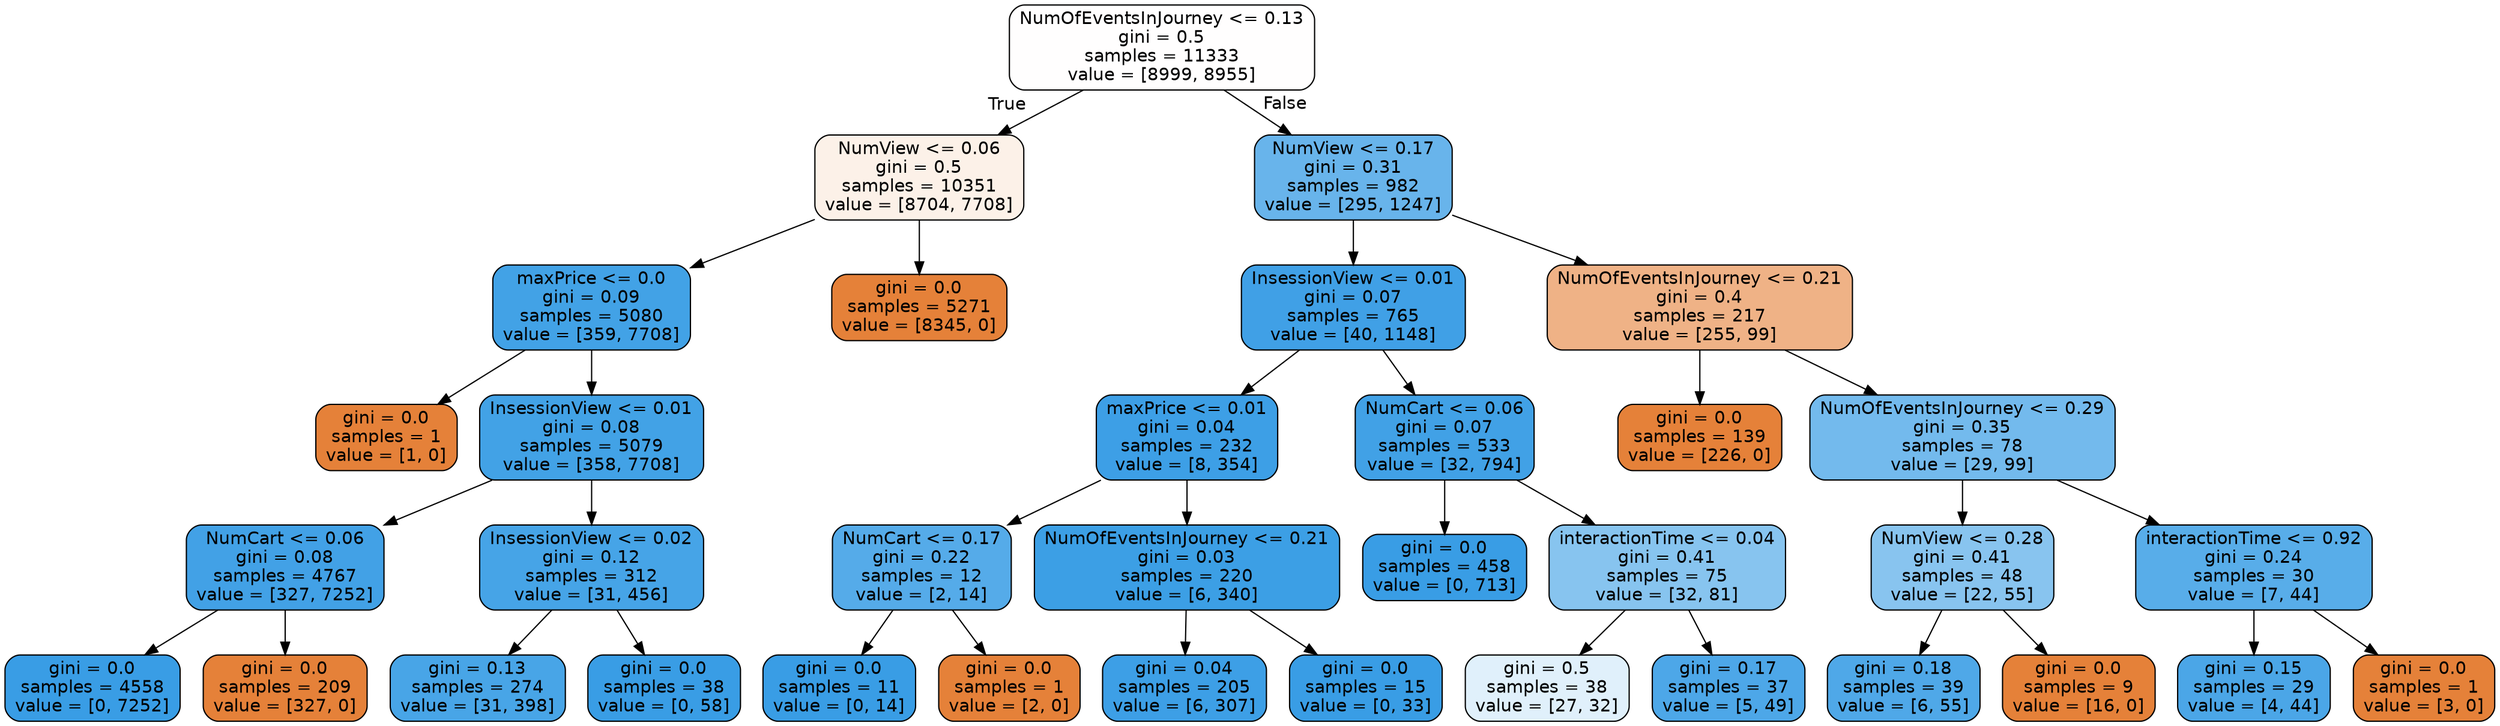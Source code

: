 digraph Tree {
node [shape=box, style="filled, rounded", color="black", fontname=helvetica] ;
edge [fontname=helvetica] ;
0 [label="NumOfEventsInJourney <= 0.13\ngini = 0.5\nsamples = 11333\nvalue = [8999, 8955]", fillcolor="#fffefe"] ;
1 [label="NumView <= 0.06\ngini = 0.5\nsamples = 10351\nvalue = [8704, 7708]", fillcolor="#fcf1e8"] ;
0 -> 1 [labeldistance=2.5, labelangle=45, headlabel="True"] ;
2 [label="maxPrice <= 0.0\ngini = 0.09\nsamples = 5080\nvalue = [359, 7708]", fillcolor="#42a2e6"] ;
1 -> 2 ;
3 [label="gini = 0.0\nsamples = 1\nvalue = [1, 0]", fillcolor="#e58139"] ;
2 -> 3 ;
4 [label="InsessionView <= 0.01\ngini = 0.08\nsamples = 5079\nvalue = [358, 7708]", fillcolor="#42a2e6"] ;
2 -> 4 ;
5 [label="NumCart <= 0.06\ngini = 0.08\nsamples = 4767\nvalue = [327, 7252]", fillcolor="#42a1e6"] ;
4 -> 5 ;
6 [label="gini = 0.0\nsamples = 4558\nvalue = [0, 7252]", fillcolor="#399de5"] ;
5 -> 6 ;
7 [label="gini = 0.0\nsamples = 209\nvalue = [327, 0]", fillcolor="#e58139"] ;
5 -> 7 ;
8 [label="InsessionView <= 0.02\ngini = 0.12\nsamples = 312\nvalue = [31, 456]", fillcolor="#46a4e7"] ;
4 -> 8 ;
9 [label="gini = 0.13\nsamples = 274\nvalue = [31, 398]", fillcolor="#48a5e7"] ;
8 -> 9 ;
10 [label="gini = 0.0\nsamples = 38\nvalue = [0, 58]", fillcolor="#399de5"] ;
8 -> 10 ;
11 [label="gini = 0.0\nsamples = 5271\nvalue = [8345, 0]", fillcolor="#e58139"] ;
1 -> 11 ;
12 [label="NumView <= 0.17\ngini = 0.31\nsamples = 982\nvalue = [295, 1247]", fillcolor="#68b4eb"] ;
0 -> 12 [labeldistance=2.5, labelangle=-45, headlabel="False"] ;
13 [label="InsessionView <= 0.01\ngini = 0.07\nsamples = 765\nvalue = [40, 1148]", fillcolor="#40a0e6"] ;
12 -> 13 ;
14 [label="maxPrice <= 0.01\ngini = 0.04\nsamples = 232\nvalue = [8, 354]", fillcolor="#3d9fe6"] ;
13 -> 14 ;
15 [label="NumCart <= 0.17\ngini = 0.22\nsamples = 12\nvalue = [2, 14]", fillcolor="#55abe9"] ;
14 -> 15 ;
16 [label="gini = 0.0\nsamples = 11\nvalue = [0, 14]", fillcolor="#399de5"] ;
15 -> 16 ;
17 [label="gini = 0.0\nsamples = 1\nvalue = [2, 0]", fillcolor="#e58139"] ;
15 -> 17 ;
18 [label="NumOfEventsInJourney <= 0.21\ngini = 0.03\nsamples = 220\nvalue = [6, 340]", fillcolor="#3c9fe5"] ;
14 -> 18 ;
19 [label="gini = 0.04\nsamples = 205\nvalue = [6, 307]", fillcolor="#3d9fe6"] ;
18 -> 19 ;
20 [label="gini = 0.0\nsamples = 15\nvalue = [0, 33]", fillcolor="#399de5"] ;
18 -> 20 ;
21 [label="NumCart <= 0.06\ngini = 0.07\nsamples = 533\nvalue = [32, 794]", fillcolor="#41a1e6"] ;
13 -> 21 ;
22 [label="gini = 0.0\nsamples = 458\nvalue = [0, 713]", fillcolor="#399de5"] ;
21 -> 22 ;
23 [label="interactionTime <= 0.04\ngini = 0.41\nsamples = 75\nvalue = [32, 81]", fillcolor="#87c4ef"] ;
21 -> 23 ;
24 [label="gini = 0.5\nsamples = 38\nvalue = [27, 32]", fillcolor="#e0f0fb"] ;
23 -> 24 ;
25 [label="gini = 0.17\nsamples = 37\nvalue = [5, 49]", fillcolor="#4da7e8"] ;
23 -> 25 ;
26 [label="NumOfEventsInJourney <= 0.21\ngini = 0.4\nsamples = 217\nvalue = [255, 99]", fillcolor="#efb286"] ;
12 -> 26 ;
27 [label="gini = 0.0\nsamples = 139\nvalue = [226, 0]", fillcolor="#e58139"] ;
26 -> 27 ;
28 [label="NumOfEventsInJourney <= 0.29\ngini = 0.35\nsamples = 78\nvalue = [29, 99]", fillcolor="#73baed"] ;
26 -> 28 ;
29 [label="NumView <= 0.28\ngini = 0.41\nsamples = 48\nvalue = [22, 55]", fillcolor="#88c4ef"] ;
28 -> 29 ;
30 [label="gini = 0.18\nsamples = 39\nvalue = [6, 55]", fillcolor="#4fa8e8"] ;
29 -> 30 ;
31 [label="gini = 0.0\nsamples = 9\nvalue = [16, 0]", fillcolor="#e58139"] ;
29 -> 31 ;
32 [label="interactionTime <= 0.92\ngini = 0.24\nsamples = 30\nvalue = [7, 44]", fillcolor="#58ade9"] ;
28 -> 32 ;
33 [label="gini = 0.15\nsamples = 29\nvalue = [4, 44]", fillcolor="#4ba6e7"] ;
32 -> 33 ;
34 [label="gini = 0.0\nsamples = 1\nvalue = [3, 0]", fillcolor="#e58139"] ;
32 -> 34 ;
}